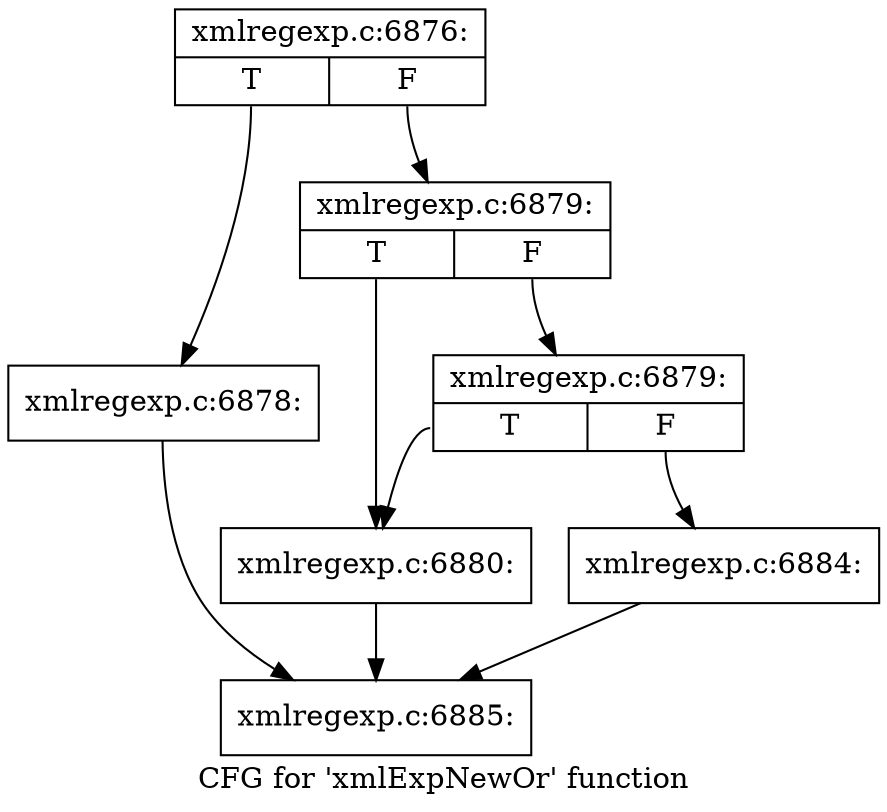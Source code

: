 digraph "CFG for 'xmlExpNewOr' function" {
	label="CFG for 'xmlExpNewOr' function";

	Node0x41827d0 [shape=record,label="{xmlregexp.c:6876:|{<s0>T|<s1>F}}"];
	Node0x41827d0:s0 -> Node0x41868a0;
	Node0x41827d0:s1 -> Node0x41868f0;
	Node0x41868a0 [shape=record,label="{xmlregexp.c:6878:}"];
	Node0x41868a0 -> Node0x4182b00;
	Node0x41868f0 [shape=record,label="{xmlregexp.c:6879:|{<s0>T|<s1>F}}"];
	Node0x41868f0:s0 -> Node0x40edd50;
	Node0x41868f0:s1 -> Node0x40eddf0;
	Node0x40eddf0 [shape=record,label="{xmlregexp.c:6879:|{<s0>T|<s1>F}}"];
	Node0x40eddf0:s0 -> Node0x40edd50;
	Node0x40eddf0:s1 -> Node0x40edda0;
	Node0x40edd50 [shape=record,label="{xmlregexp.c:6880:}"];
	Node0x40edd50 -> Node0x4182b00;
	Node0x40edda0 [shape=record,label="{xmlregexp.c:6884:}"];
	Node0x40edda0 -> Node0x4182b00;
	Node0x4182b00 [shape=record,label="{xmlregexp.c:6885:}"];
}
